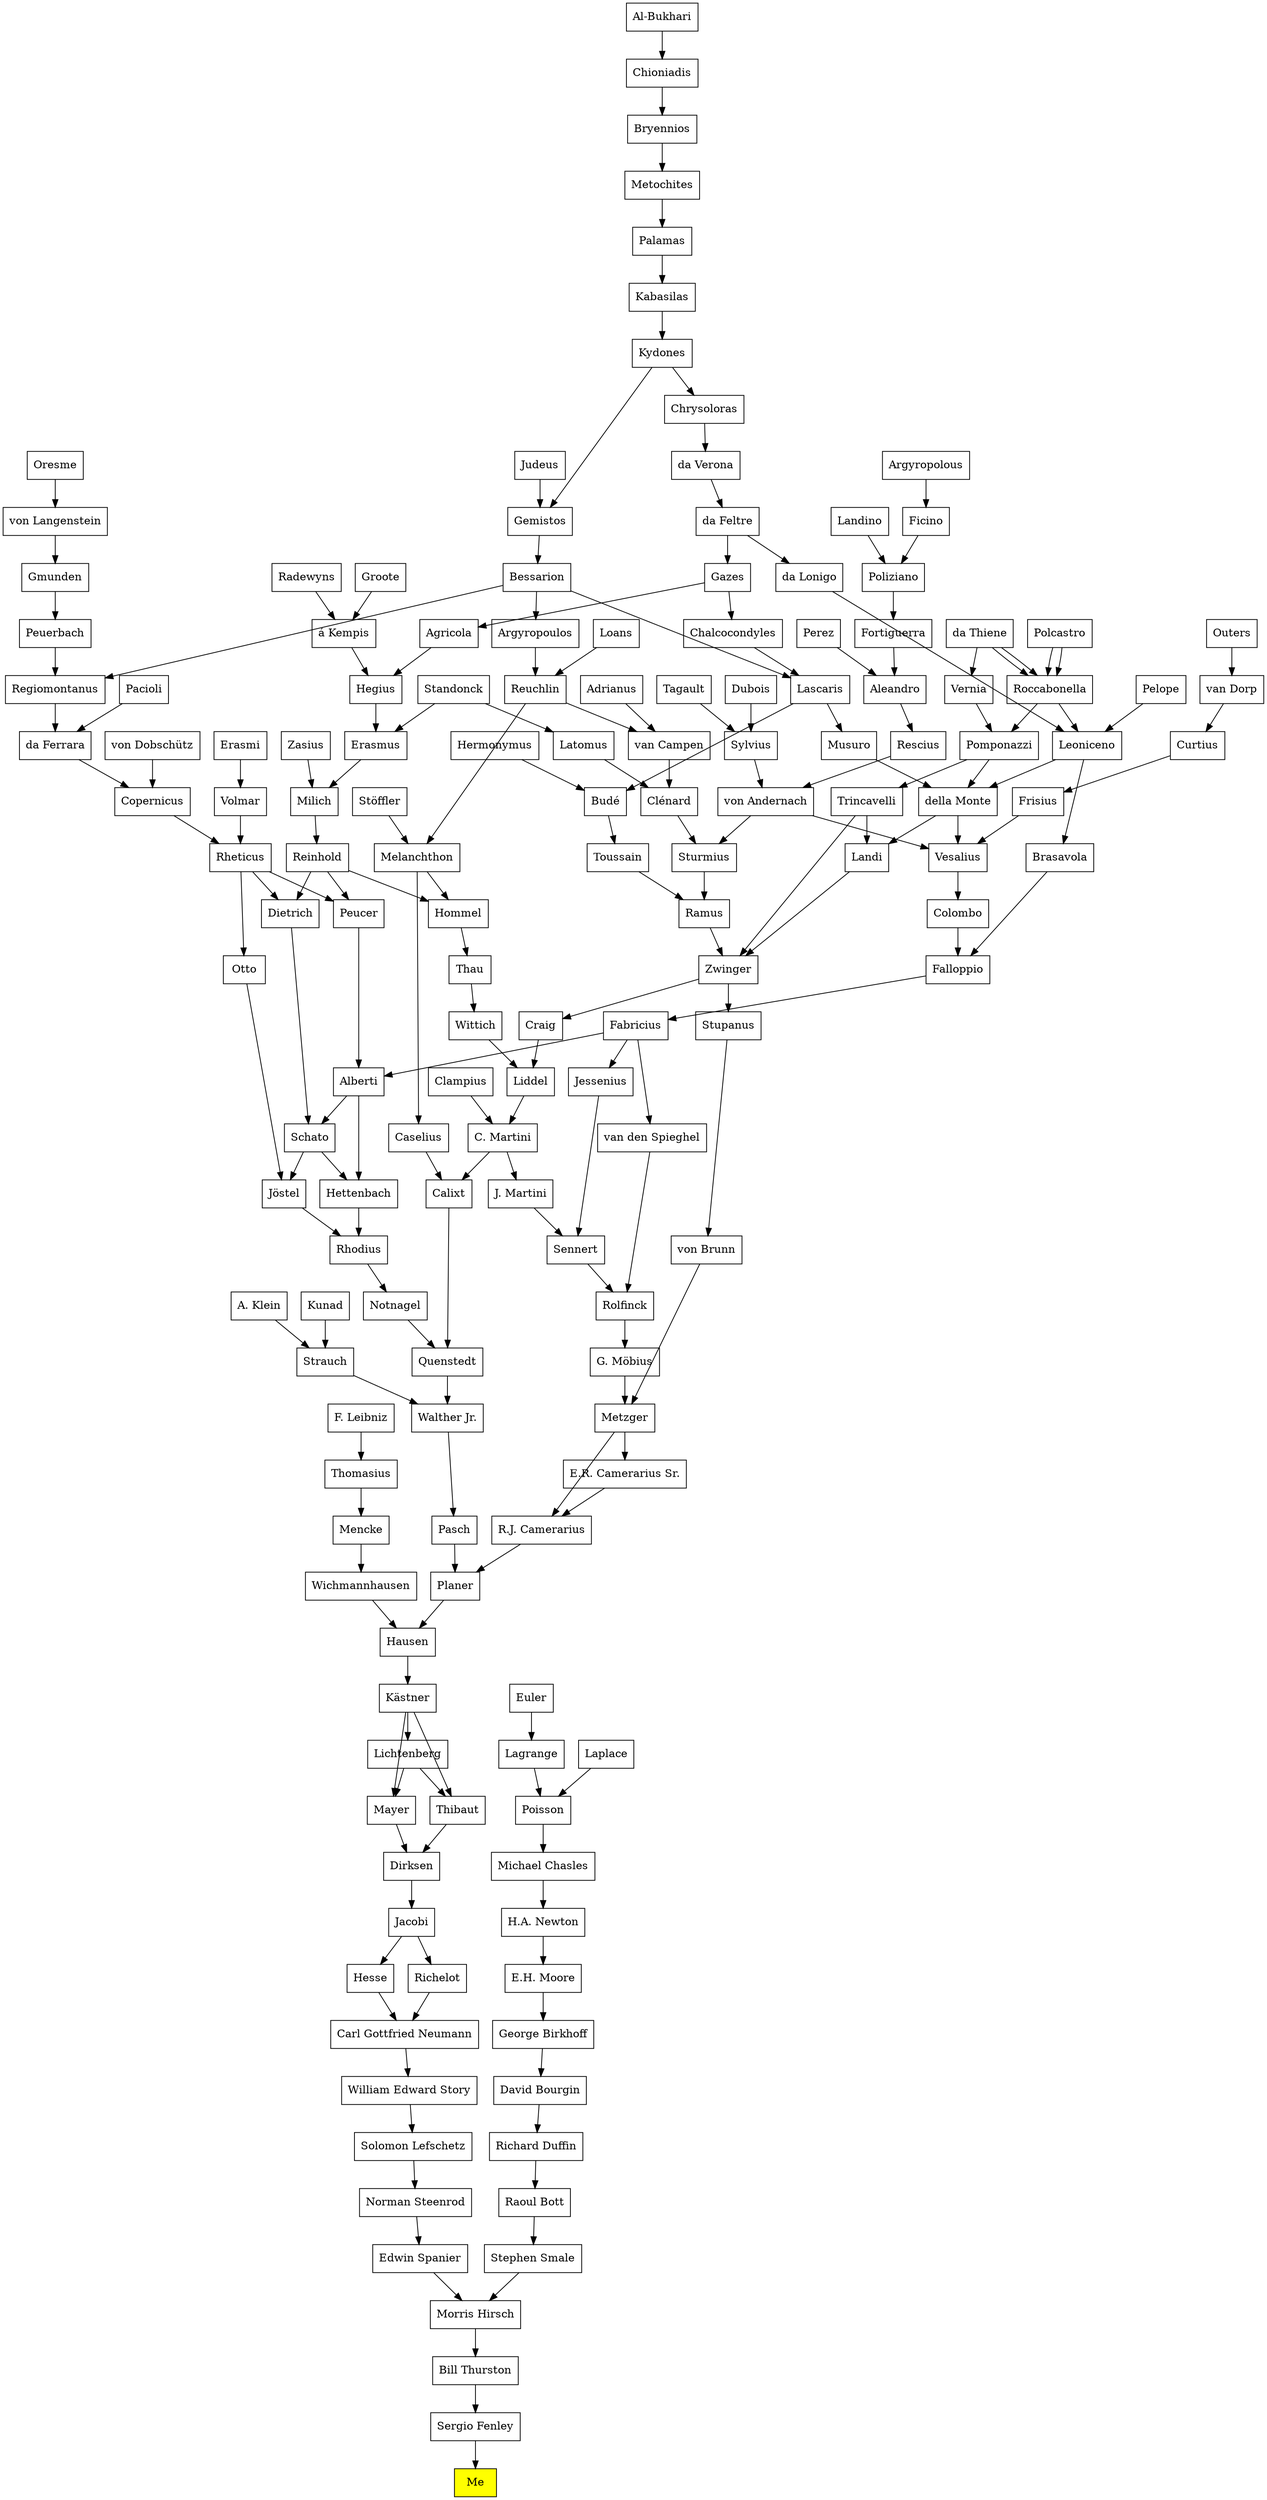 digraph Tvs {
   node [shape=box] 
   "Me" [style=filled, fillcolor=yellow]

   "F. Leibniz" -> "Thomasius" -> "Mencke" -> "Wichmannhausen" -> "Hausen" -> "K&auml;stner" -> "Mayer" -> "Dirksen" -> "Jacobi" -> "Hesse" -> "Carl Gottfried Neumann" -> "William Edward Story" -> "Solomon Lefschetz" -> "Norman Steenrod" -> "Edwin Spanier" -> "Morris Hirsch" -> "Bill Thurston" -> "Sergio Fenley" -> "Me"

   ## "F. Leibniz" -> "G. Leibniz"

   "A. Klein" -> "Strauch" -> "Walther Jr." -> "Pasch" -> "Planer" -> "Hausen"

   "Kunad" -> "Strauch"

   "St&ouml;ffler" -> "Melanchthon" -> "Caselius" -> "Calixt" -> "Quenstedt" -> "Walther Jr."

   "Al-Bukhari" -> "Chioniadis" -> "Bryennios" -> "Metochites" -> "Palamas" -> "Kabasilas" -> "Kydones" -> "Gemistos" -> "Bessarion" -> "Argyropoulos" -> "Reuchlin" -> "Melanchthon"

   "Judeus" -> "Gemistos"

   "Loans" -> "Reuchlin"

   "Clampius" -> "C. Martini" -> "Calixt"

   "Standonck" -> "Latomus" -> "Cl&eacute;nard" -> "Sturmius" -> "Ramus" -> "Zwinger" -> "Craig" -> "Liddel" -> "C. Martini"

   "Reuchlin" -> "van Campen" -> "Cl&eacute;nard"

   "Adrianus" -> "van Campen"

   "Perez" -> "Aleandro" -> "Rescius" -> "von Andernach" -> "Sturmius"

   "Argyropolous" -> "Ficino" -> "Poliziano" -> "Fortiguerra" -> "Aleandro"

   "Landino" -> "Poliziano"

   "Tagault" -> "Sylvius" -> "von Andernach"

   "Dubois" -> "Sylvius"

   "Hermonymus" -> "Bud&eacute;" -> "Toussain" -> "Ramus"

   "Bessarion" -> "Lascaris" -> "Bud&eacute;"

   "Kydones" -> "Chrysoloras" -> "da Verona" -> "da Feltre" -> "Gazes" -> "Chalcocondyles" -> "Lascaris"

   "Lascaris" -> "Musuro" -> "della Monte" -> "Landi" -> "Zwinger"

   "da Thiene" -> "Vernia" -> "Pomponazzi" -> "della Monte"

   "da Thiene" -> "Roccabonella" -> "Pomponazzi"

   "Polcastro" -> "Roccabonella"

   "da Feltre" -> "da Lonigo" -> "Leoniceno" -> "della Monte"

   "Pelope" -> "Leoniceno"

   "da Thiene" -> "Roccabonella" -> "Leoniceno"

   "Polcastro" -> "Roccabonella"

   "Pomponazzi" -> "Trincavelli" -> "Landi"

   "Trincavelli" -> "Zwinger"

   "Standonck" -> "Erasmus" -> "Milich" -> "Reinhold" -> "Hommel" -> "Thau" -> "Wittich" -> "Liddel"

   "Gazes" -> "Agricola" -> "Hegius" -> "Erasmus"

   "Groote" -> "&aacute; Kempis" -> "Hegius"

   "Radewyns" -> "&aacute; Kempis"

   "Zasius" -> "Milich"

   "Melanchthon" -> "Hommel"

   "Erasmi" -> "Volmar" -> "Rheticus" -> "Otto" -> "J&ouml;stel" -> "Rhodius" -> "Notnagel" -> "Quenstedt"

   "von Dobsch&uuml;tz" -> "Copernicus" -> "Rheticus"

   "Oresme" -> "von Langenstein" -> "Gmunden" -> "Peuerbach" -> "Regiomontanus" -> "da Ferrara" -> "Copernicus"

   "Bessarion" -> "Regiomontanus"

   "Pacioli" -> "da Ferrara"

   "Reinhold" -> "Dietrich" -> "Schato" -> "J&ouml;stel"

   "Rheticus" -> "Dietrich"

   "Reinhold" -> "Peucer" -> "Alberti" -> "Schato"

   "Rheticus" -> "Peucer"

   "Leoniceno" -> "Brasavola" -> "Falloppio" -> "Fabricius" -> "Alberti"

   "Outers" -> "van Dorp" -> "Curtius" -> "Frisius" -> "Vesalius" -> "Colombo" -> "Falloppio"

   "von Andernach" -> "Vesalius"

   "della Monte" -> "Vesalius"

   "Schato" -> "Hettenbach" -> "Rhodius"

   "Alberti" -> "Hettenbach"

   "Fabricius" -> "van den Spieghel" -> "Rolfinck" -> "G. M&ouml;bius" -> "Metzger" -> "R.J. Camerarius" -> "Planer"

   "C. Martini" -> "J. Martini" -> "Sennert" -> "Rolfinck"

   "Fabricius" -> "Jessenius" -> "Sennert"

   "Zwinger" -> "Stupanus" -> "von Brunn" -> "Metzger"

   "Metzger" -> "E.R. Camerarius Sr." -> "R.J. Camerarius"

   "K&auml;stner" -> "Lichtenberg" -> "Mayer"
   "K&auml;stner" -> "Thibaut" -> "Dirksen"

   ##"K&auml;stner" -> "J.F. Pfaff"

   "Lichtenberg" -> "Thibaut"

   "Jacobi" -> "Richelot" -> "Carl Gottfried Neumann"

   "Euler" -> "Lagrange" -> "Poisson" -> "Michael Chasles" -> "H.A. Newton" -> "E.H. Moore" -> "George Birkhoff" -> "David Bourgin" -> "Richard Duffin" -> "Raoul Bott" -> "Stephen Smale" -> "Morris Hirsch"

   "Laplace" -> "Poisson"

   splines=false
	overlap=false
	fontsize=12;
}

